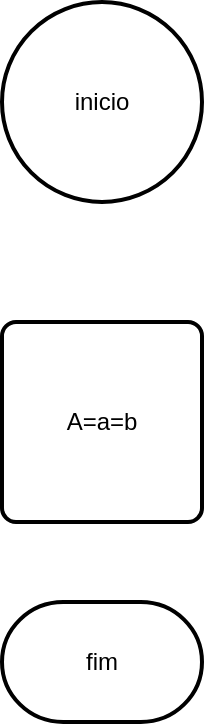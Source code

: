 <mxfile version="13.8.5" type="device"><diagram id="W3uZlR0AQj3AgBBW9ZB-" name="Página-1"><mxGraphModel dx="868" dy="488" grid="1" gridSize="10" guides="1" tooltips="1" connect="1" arrows="1" fold="1" page="1" pageScale="1" pageWidth="827" pageHeight="1169" math="0" shadow="0"><root><mxCell id="0"/><mxCell id="1" parent="0"/><mxCell id="Hg-1G8fuL8UmUv_pDq-O-1" value="inicio" style="strokeWidth=2;html=1;shape=mxgraph.flowchart.start_2;whiteSpace=wrap;" vertex="1" parent="1"><mxGeometry x="300" y="20" width="100" height="100" as="geometry"/></mxCell><mxCell id="Hg-1G8fuL8UmUv_pDq-O-2" value="fim" style="strokeWidth=2;html=1;shape=mxgraph.flowchart.terminator;whiteSpace=wrap;" vertex="1" parent="1"><mxGeometry x="300" y="320" width="100" height="60" as="geometry"/></mxCell><mxCell id="Hg-1G8fuL8UmUv_pDq-O-4" value="A=a=b" style="rounded=1;whiteSpace=wrap;html=1;absoluteArcSize=1;arcSize=14;strokeWidth=2;" vertex="1" parent="1"><mxGeometry x="300" y="180" width="100" height="100" as="geometry"/></mxCell></root></mxGraphModel></diagram></mxfile>
